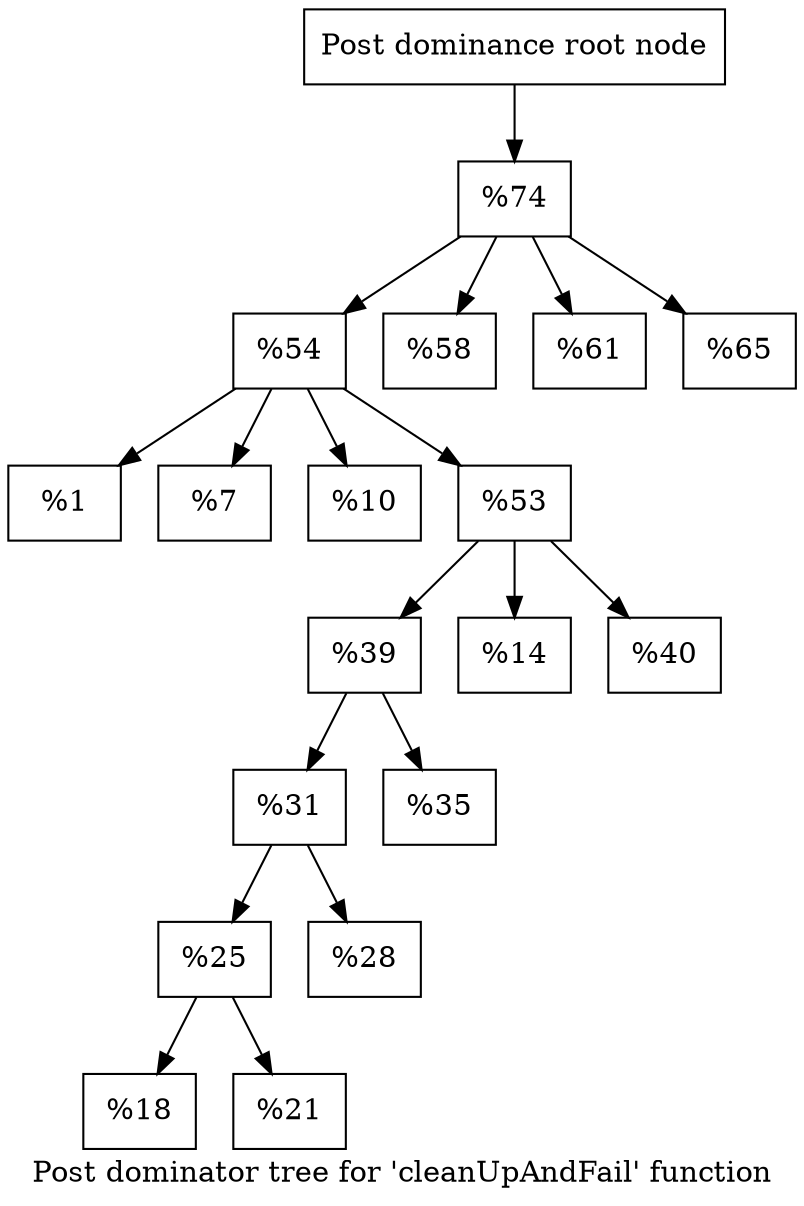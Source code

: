digraph "Post dominator tree for 'cleanUpAndFail' function" {
	label="Post dominator tree for 'cleanUpAndFail' function";

	Node0x1358b40 [shape=record,label="{Post dominance root node}"];
	Node0x1358b40 -> Node0x1357830;
	Node0x1357830 [shape=record,label="{%74}"];
	Node0x1357830 -> Node0xfb59c0;
	Node0x1357830 -> Node0x12a4c20;
	Node0x1357830 -> Node0x1339c10;
	Node0x1357830 -> Node0x12423b0;
	Node0xfb59c0 [shape=record,label="{%54}"];
	Node0xfb59c0 -> Node0xfb5a00;
	Node0xfb59c0 -> Node0x10568f0;
	Node0xfb59c0 -> Node0x1294a50;
	Node0xfb59c0 -> Node0x1017fe0;
	Node0xfb5a00 [shape=record,label="{%1}"];
	Node0x10568f0 [shape=record,label="{%7}"];
	Node0x1294a50 [shape=record,label="{%10}"];
	Node0x1017fe0 [shape=record,label="{%53}"];
	Node0x1017fe0 -> Node0x12a7d00;
	Node0x1017fe0 -> Node0x12be370;
	Node0x1017fe0 -> Node0x1015ba0;
	Node0x12a7d00 [shape=record,label="{%39}"];
	Node0x12a7d00 -> Node0x10eebc0;
	Node0x12a7d00 -> Node0x13326f0;
	Node0x10eebc0 [shape=record,label="{%31}"];
	Node0x10eebc0 -> Node0x11de800;
	Node0x10eebc0 -> Node0x1291dd0;
	Node0x11de800 [shape=record,label="{%25}"];
	Node0x11de800 -> Node0x1278e10;
	Node0x11de800 -> Node0x11a1a50;
	Node0x1278e10 [shape=record,label="{%18}"];
	Node0x11a1a50 [shape=record,label="{%21}"];
	Node0x1291dd0 [shape=record,label="{%28}"];
	Node0x13326f0 [shape=record,label="{%35}"];
	Node0x12be370 [shape=record,label="{%14}"];
	Node0x1015ba0 [shape=record,label="{%40}"];
	Node0x12a4c20 [shape=record,label="{%58}"];
	Node0x1339c10 [shape=record,label="{%61}"];
	Node0x12423b0 [shape=record,label="{%65}"];
}
